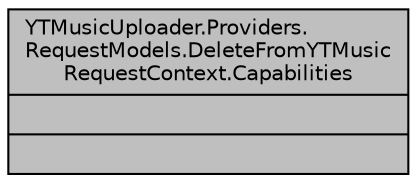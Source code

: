 digraph "YTMusicUploader.Providers.RequestModels.DeleteFromYTMusicRequestContext.Capabilities"
{
 // LATEX_PDF_SIZE
  edge [fontname="Helvetica",fontsize="10",labelfontname="Helvetica",labelfontsize="10"];
  node [fontname="Helvetica",fontsize="10",shape=record];
  Node1 [label="{YTMusicUploader.Providers.\lRequestModels.DeleteFromYTMusic\lRequestContext.Capabilities\n||}",height=0.2,width=0.4,color="black", fillcolor="grey75", style="filled", fontcolor="black",tooltip=" "];
}
